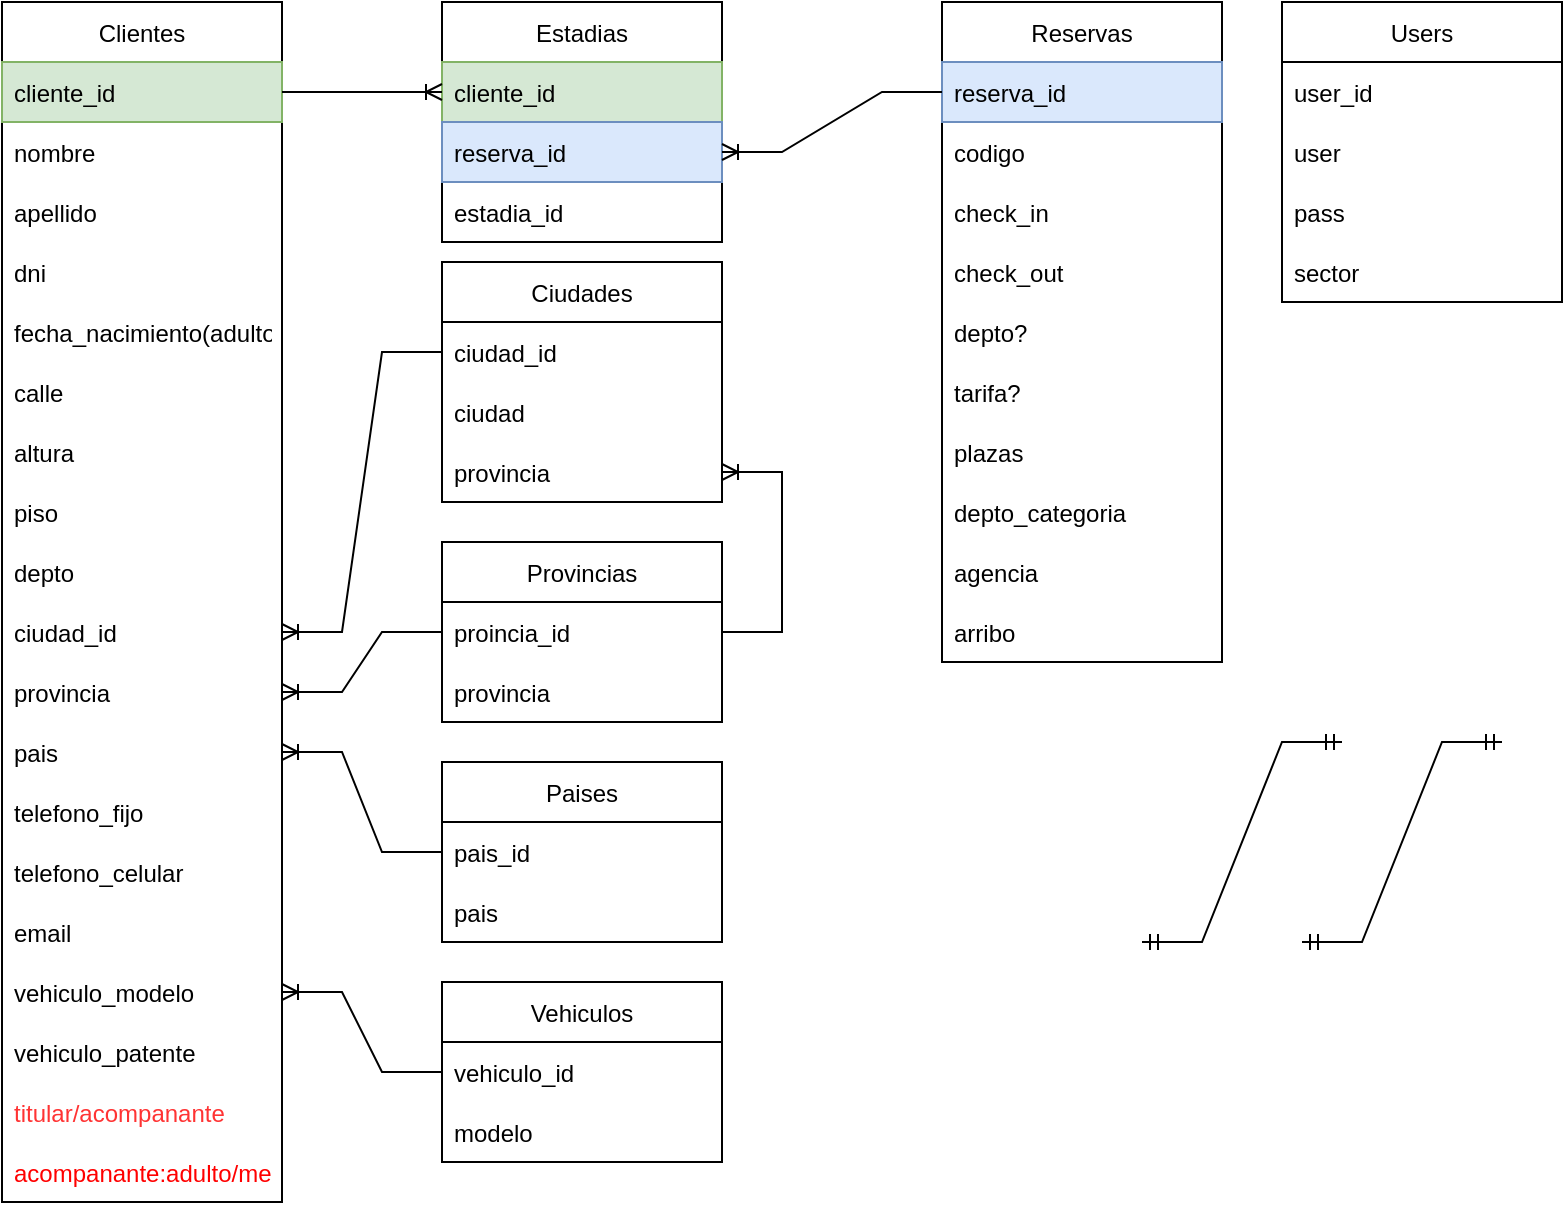 <mxfile version="16.2.7" type="github">
  <diagram id="nLNuDhBcxOulg_1jgsw2" name="Page-1">
    <mxGraphModel dx="1027" dy="571" grid="1" gridSize="10" guides="1" tooltips="1" connect="1" arrows="1" fold="1" page="1" pageScale="1" pageWidth="827" pageHeight="1169" math="0" shadow="0">
      <root>
        <mxCell id="0" />
        <mxCell id="1" parent="0" />
        <mxCell id="UxwG2nhsopdXGxE57FWr-1" value="Users" style="swimlane;fontStyle=0;childLayout=stackLayout;horizontal=1;startSize=30;horizontalStack=0;resizeParent=1;resizeParentMax=0;resizeLast=0;collapsible=1;marginBottom=0;" parent="1" vertex="1">
          <mxGeometry x="670" y="50" width="140" height="150" as="geometry" />
        </mxCell>
        <mxCell id="UxwG2nhsopdXGxE57FWr-2" value="user_id" style="text;strokeColor=none;fillColor=none;align=left;verticalAlign=middle;spacingLeft=4;spacingRight=4;overflow=hidden;points=[[0,0.5],[1,0.5]];portConstraint=eastwest;rotatable=0;" parent="UxwG2nhsopdXGxE57FWr-1" vertex="1">
          <mxGeometry y="30" width="140" height="30" as="geometry" />
        </mxCell>
        <mxCell id="UxwG2nhsopdXGxE57FWr-3" value="user" style="text;strokeColor=none;fillColor=none;align=left;verticalAlign=middle;spacingLeft=4;spacingRight=4;overflow=hidden;points=[[0,0.5],[1,0.5]];portConstraint=eastwest;rotatable=0;" parent="UxwG2nhsopdXGxE57FWr-1" vertex="1">
          <mxGeometry y="60" width="140" height="30" as="geometry" />
        </mxCell>
        <mxCell id="c3VO491BWAxaFFyi_meB-1" value="pass" style="text;strokeColor=none;fillColor=none;align=left;verticalAlign=middle;spacingLeft=4;spacingRight=4;overflow=hidden;points=[[0,0.5],[1,0.5]];portConstraint=eastwest;rotatable=0;" vertex="1" parent="UxwG2nhsopdXGxE57FWr-1">
          <mxGeometry y="90" width="140" height="30" as="geometry" />
        </mxCell>
        <mxCell id="UxwG2nhsopdXGxE57FWr-4" value="sector" style="text;strokeColor=none;fillColor=none;align=left;verticalAlign=middle;spacingLeft=4;spacingRight=4;overflow=hidden;points=[[0,0.5],[1,0.5]];portConstraint=eastwest;rotatable=0;" parent="UxwG2nhsopdXGxE57FWr-1" vertex="1">
          <mxGeometry y="120" width="140" height="30" as="geometry" />
        </mxCell>
        <mxCell id="UxwG2nhsopdXGxE57FWr-5" value="Reservas" style="swimlane;fontStyle=0;childLayout=stackLayout;horizontal=1;startSize=30;horizontalStack=0;resizeParent=1;resizeParentMax=0;resizeLast=0;collapsible=1;marginBottom=0;" parent="1" vertex="1">
          <mxGeometry x="500" y="50" width="140" height="330" as="geometry" />
        </mxCell>
        <mxCell id="UxwG2nhsopdXGxE57FWr-6" value="reserva_id" style="text;strokeColor=#6c8ebf;fillColor=#dae8fc;align=left;verticalAlign=middle;spacingLeft=4;spacingRight=4;overflow=hidden;points=[[0,0.5],[1,0.5]];portConstraint=eastwest;rotatable=0;" parent="UxwG2nhsopdXGxE57FWr-5" vertex="1">
          <mxGeometry y="30" width="140" height="30" as="geometry" />
        </mxCell>
        <mxCell id="UxwG2nhsopdXGxE57FWr-7" value="codigo" style="text;strokeColor=none;fillColor=none;align=left;verticalAlign=middle;spacingLeft=4;spacingRight=4;overflow=hidden;points=[[0,0.5],[1,0.5]];portConstraint=eastwest;rotatable=0;" parent="UxwG2nhsopdXGxE57FWr-5" vertex="1">
          <mxGeometry y="60" width="140" height="30" as="geometry" />
        </mxCell>
        <mxCell id="UxwG2nhsopdXGxE57FWr-31" value="check_in" style="text;strokeColor=none;fillColor=none;align=left;verticalAlign=middle;spacingLeft=4;spacingRight=4;overflow=hidden;points=[[0,0.5],[1,0.5]];portConstraint=eastwest;rotatable=0;" parent="UxwG2nhsopdXGxE57FWr-5" vertex="1">
          <mxGeometry y="90" width="140" height="30" as="geometry" />
        </mxCell>
        <mxCell id="UxwG2nhsopdXGxE57FWr-32" value="check_out" style="text;strokeColor=none;fillColor=none;align=left;verticalAlign=middle;spacingLeft=4;spacingRight=4;overflow=hidden;points=[[0,0.5],[1,0.5]];portConstraint=eastwest;rotatable=0;" parent="UxwG2nhsopdXGxE57FWr-5" vertex="1">
          <mxGeometry y="120" width="140" height="30" as="geometry" />
        </mxCell>
        <mxCell id="UxwG2nhsopdXGxE57FWr-8" value="depto?" style="text;strokeColor=none;fillColor=none;align=left;verticalAlign=middle;spacingLeft=4;spacingRight=4;overflow=hidden;points=[[0,0.5],[1,0.5]];portConstraint=eastwest;rotatable=0;" parent="UxwG2nhsopdXGxE57FWr-5" vertex="1">
          <mxGeometry y="150" width="140" height="30" as="geometry" />
        </mxCell>
        <mxCell id="UxwG2nhsopdXGxE57FWr-22" value="tarifa?" style="text;strokeColor=none;fillColor=none;align=left;verticalAlign=middle;spacingLeft=4;spacingRight=4;overflow=hidden;points=[[0,0.5],[1,0.5]];portConstraint=eastwest;rotatable=0;" parent="UxwG2nhsopdXGxE57FWr-5" vertex="1">
          <mxGeometry y="180" width="140" height="30" as="geometry" />
        </mxCell>
        <mxCell id="UxwG2nhsopdXGxE57FWr-34" value="plazas" style="text;strokeColor=none;fillColor=none;align=left;verticalAlign=middle;spacingLeft=4;spacingRight=4;overflow=hidden;points=[[0,0.5],[1,0.5]];portConstraint=eastwest;rotatable=0;" parent="UxwG2nhsopdXGxE57FWr-5" vertex="1">
          <mxGeometry y="210" width="140" height="30" as="geometry" />
        </mxCell>
        <mxCell id="UxwG2nhsopdXGxE57FWr-35" value="depto_categoria" style="text;strokeColor=none;fillColor=none;align=left;verticalAlign=middle;spacingLeft=4;spacingRight=4;overflow=hidden;points=[[0,0.5],[1,0.5]];portConstraint=eastwest;rotatable=0;" parent="UxwG2nhsopdXGxE57FWr-5" vertex="1">
          <mxGeometry y="240" width="140" height="30" as="geometry" />
        </mxCell>
        <mxCell id="UxwG2nhsopdXGxE57FWr-36" value="agencia" style="text;strokeColor=none;fillColor=none;align=left;verticalAlign=middle;spacingLeft=4;spacingRight=4;overflow=hidden;points=[[0,0.5],[1,0.5]];portConstraint=eastwest;rotatable=0;" parent="UxwG2nhsopdXGxE57FWr-5" vertex="1">
          <mxGeometry y="270" width="140" height="30" as="geometry" />
        </mxCell>
        <mxCell id="c3VO491BWAxaFFyi_meB-35" value="arribo" style="text;strokeColor=none;fillColor=none;align=left;verticalAlign=middle;spacingLeft=4;spacingRight=4;overflow=hidden;points=[[0,0.5],[1,0.5]];portConstraint=eastwest;rotatable=0;" vertex="1" parent="UxwG2nhsopdXGxE57FWr-5">
          <mxGeometry y="300" width="140" height="30" as="geometry" />
        </mxCell>
        <mxCell id="UxwG2nhsopdXGxE57FWr-9" value="Clientes" style="swimlane;fontStyle=0;childLayout=stackLayout;horizontal=1;startSize=30;horizontalStack=0;resizeParent=1;resizeParentMax=0;resizeLast=0;collapsible=1;marginBottom=0;" parent="1" vertex="1">
          <mxGeometry x="30" y="50" width="140" height="600" as="geometry" />
        </mxCell>
        <mxCell id="UxwG2nhsopdXGxE57FWr-10" value="cliente_id" style="text;strokeColor=#82b366;fillColor=#d5e8d4;align=left;verticalAlign=middle;spacingLeft=4;spacingRight=4;overflow=hidden;points=[[0,0.5],[1,0.5]];portConstraint=eastwest;rotatable=0;" parent="UxwG2nhsopdXGxE57FWr-9" vertex="1">
          <mxGeometry y="30" width="140" height="30" as="geometry" />
        </mxCell>
        <mxCell id="UxwG2nhsopdXGxE57FWr-11" value="nombre" style="text;strokeColor=none;fillColor=none;align=left;verticalAlign=middle;spacingLeft=4;spacingRight=4;overflow=hidden;points=[[0,0.5],[1,0.5]];portConstraint=eastwest;rotatable=0;" parent="UxwG2nhsopdXGxE57FWr-9" vertex="1">
          <mxGeometry y="60" width="140" height="30" as="geometry" />
        </mxCell>
        <mxCell id="UxwG2nhsopdXGxE57FWr-12" value="apellido" style="text;strokeColor=none;fillColor=none;align=left;verticalAlign=middle;spacingLeft=4;spacingRight=4;overflow=hidden;points=[[0,0.5],[1,0.5]];portConstraint=eastwest;rotatable=0;" parent="UxwG2nhsopdXGxE57FWr-9" vertex="1">
          <mxGeometry y="90" width="140" height="30" as="geometry" />
        </mxCell>
        <mxCell id="UxwG2nhsopdXGxE57FWr-23" value="dni" style="text;strokeColor=none;fillColor=none;align=left;verticalAlign=middle;spacingLeft=4;spacingRight=4;overflow=hidden;points=[[0,0.5],[1,0.5]];portConstraint=eastwest;rotatable=0;" parent="UxwG2nhsopdXGxE57FWr-9" vertex="1">
          <mxGeometry y="120" width="140" height="30" as="geometry" />
        </mxCell>
        <mxCell id="UxwG2nhsopdXGxE57FWr-24" value="fecha_nacimiento(adulto/menor)" style="text;strokeColor=none;fillColor=none;align=left;verticalAlign=middle;spacingLeft=4;spacingRight=4;overflow=hidden;points=[[0,0.5],[1,0.5]];portConstraint=eastwest;rotatable=0;" parent="UxwG2nhsopdXGxE57FWr-9" vertex="1">
          <mxGeometry y="150" width="140" height="30" as="geometry" />
        </mxCell>
        <mxCell id="UxwG2nhsopdXGxE57FWr-26" value="calle" style="text;strokeColor=none;fillColor=none;align=left;verticalAlign=middle;spacingLeft=4;spacingRight=4;overflow=hidden;points=[[0,0.5],[1,0.5]];portConstraint=eastwest;rotatable=0;" parent="UxwG2nhsopdXGxE57FWr-9" vertex="1">
          <mxGeometry y="180" width="140" height="30" as="geometry" />
        </mxCell>
        <mxCell id="UxwG2nhsopdXGxE57FWr-27" value="altura" style="text;strokeColor=none;fillColor=none;align=left;verticalAlign=middle;spacingLeft=4;spacingRight=4;overflow=hidden;points=[[0,0.5],[1,0.5]];portConstraint=eastwest;rotatable=0;" parent="UxwG2nhsopdXGxE57FWr-9" vertex="1">
          <mxGeometry y="210" width="140" height="30" as="geometry" />
        </mxCell>
        <mxCell id="c3VO491BWAxaFFyi_meB-2" value="piso" style="text;strokeColor=none;fillColor=none;align=left;verticalAlign=middle;spacingLeft=4;spacingRight=4;overflow=hidden;points=[[0,0.5],[1,0.5]];portConstraint=eastwest;rotatable=0;" vertex="1" parent="UxwG2nhsopdXGxE57FWr-9">
          <mxGeometry y="240" width="140" height="30" as="geometry" />
        </mxCell>
        <mxCell id="UxwG2nhsopdXGxE57FWr-28" value="depto" style="text;strokeColor=none;fillColor=none;align=left;verticalAlign=middle;spacingLeft=4;spacingRight=4;overflow=hidden;points=[[0,0.5],[1,0.5]];portConstraint=eastwest;rotatable=0;" parent="UxwG2nhsopdXGxE57FWr-9" vertex="1">
          <mxGeometry y="270" width="140" height="30" as="geometry" />
        </mxCell>
        <mxCell id="UxwG2nhsopdXGxE57FWr-29" value="ciudad_id" style="text;strokeColor=none;fillColor=none;align=left;verticalAlign=middle;spacingLeft=4;spacingRight=4;overflow=hidden;points=[[0,0.5],[1,0.5]];portConstraint=eastwest;rotatable=0;" parent="UxwG2nhsopdXGxE57FWr-9" vertex="1">
          <mxGeometry y="300" width="140" height="30" as="geometry" />
        </mxCell>
        <mxCell id="c3VO491BWAxaFFyi_meB-3" value="provincia" style="text;strokeColor=none;fillColor=none;align=left;verticalAlign=middle;spacingLeft=4;spacingRight=4;overflow=hidden;points=[[0,0.5],[1,0.5]];portConstraint=eastwest;rotatable=0;" vertex="1" parent="UxwG2nhsopdXGxE57FWr-9">
          <mxGeometry y="330" width="140" height="30" as="geometry" />
        </mxCell>
        <mxCell id="c3VO491BWAxaFFyi_meB-4" value="pais" style="text;strokeColor=none;fillColor=none;align=left;verticalAlign=middle;spacingLeft=4;spacingRight=4;overflow=hidden;points=[[0,0.5],[1,0.5]];portConstraint=eastwest;rotatable=0;" vertex="1" parent="UxwG2nhsopdXGxE57FWr-9">
          <mxGeometry y="360" width="140" height="30" as="geometry" />
        </mxCell>
        <mxCell id="c3VO491BWAxaFFyi_meB-5" value="telefono_fijo" style="text;strokeColor=none;fillColor=none;align=left;verticalAlign=middle;spacingLeft=4;spacingRight=4;overflow=hidden;points=[[0,0.5],[1,0.5]];portConstraint=eastwest;rotatable=0;" vertex="1" parent="UxwG2nhsopdXGxE57FWr-9">
          <mxGeometry y="390" width="140" height="30" as="geometry" />
        </mxCell>
        <mxCell id="c3VO491BWAxaFFyi_meB-6" value="telefono_celular" style="text;strokeColor=none;fillColor=none;align=left;verticalAlign=middle;spacingLeft=4;spacingRight=4;overflow=hidden;points=[[0,0.5],[1,0.5]];portConstraint=eastwest;rotatable=0;" vertex="1" parent="UxwG2nhsopdXGxE57FWr-9">
          <mxGeometry y="420" width="140" height="30" as="geometry" />
        </mxCell>
        <mxCell id="c3VO491BWAxaFFyi_meB-7" value="email" style="text;strokeColor=none;fillColor=none;align=left;verticalAlign=middle;spacingLeft=4;spacingRight=4;overflow=hidden;points=[[0,0.5],[1,0.5]];portConstraint=eastwest;rotatable=0;" vertex="1" parent="UxwG2nhsopdXGxE57FWr-9">
          <mxGeometry y="450" width="140" height="30" as="geometry" />
        </mxCell>
        <mxCell id="c3VO491BWAxaFFyi_meB-11" value="vehiculo_modelo" style="text;strokeColor=none;fillColor=none;align=left;verticalAlign=middle;spacingLeft=4;spacingRight=4;overflow=hidden;points=[[0,0.5],[1,0.5]];portConstraint=eastwest;rotatable=0;" vertex="1" parent="UxwG2nhsopdXGxE57FWr-9">
          <mxGeometry y="480" width="140" height="30" as="geometry" />
        </mxCell>
        <mxCell id="c3VO491BWAxaFFyi_meB-12" value="vehiculo_patente" style="text;strokeColor=none;fillColor=none;align=left;verticalAlign=middle;spacingLeft=4;spacingRight=4;overflow=hidden;points=[[0,0.5],[1,0.5]];portConstraint=eastwest;rotatable=0;" vertex="1" parent="UxwG2nhsopdXGxE57FWr-9">
          <mxGeometry y="510" width="140" height="30" as="geometry" />
        </mxCell>
        <mxCell id="c3VO491BWAxaFFyi_meB-8" value="titular/acompanante" style="text;align=left;verticalAlign=middle;spacingLeft=4;spacingRight=4;overflow=hidden;points=[[0,0.5],[1,0.5]];portConstraint=eastwest;rotatable=0;fontColor=#FF3333;" vertex="1" parent="UxwG2nhsopdXGxE57FWr-9">
          <mxGeometry y="540" width="140" height="30" as="geometry" />
        </mxCell>
        <mxCell id="c3VO491BWAxaFFyi_meB-9" value="acompanante:adulto/menor" style="text;strokeColor=none;fillColor=none;align=left;verticalAlign=middle;spacingLeft=4;spacingRight=4;overflow=hidden;points=[[0,0.5],[1,0.5]];portConstraint=eastwest;rotatable=0;fontColor=#FF0000;" vertex="1" parent="UxwG2nhsopdXGxE57FWr-9">
          <mxGeometry y="570" width="140" height="30" as="geometry" />
        </mxCell>
        <mxCell id="UxwG2nhsopdXGxE57FWr-13" value="Estadias" style="swimlane;fontStyle=0;childLayout=stackLayout;horizontal=1;startSize=30;horizontalStack=0;resizeParent=1;resizeParentMax=0;resizeLast=0;collapsible=1;marginBottom=0;" parent="1" vertex="1">
          <mxGeometry x="250" y="50" width="140" height="120" as="geometry" />
        </mxCell>
        <mxCell id="UxwG2nhsopdXGxE57FWr-14" value="cliente_id" style="text;strokeColor=#82b366;fillColor=#d5e8d4;align=left;verticalAlign=middle;spacingLeft=4;spacingRight=4;overflow=hidden;points=[[0,0.5],[1,0.5]];portConstraint=eastwest;rotatable=0;" parent="UxwG2nhsopdXGxE57FWr-13" vertex="1">
          <mxGeometry y="30" width="140" height="30" as="geometry" />
        </mxCell>
        <mxCell id="UxwG2nhsopdXGxE57FWr-15" value="reserva_id" style="text;strokeColor=#6c8ebf;fillColor=#dae8fc;align=left;verticalAlign=middle;spacingLeft=4;spacingRight=4;overflow=hidden;points=[[0,0.5],[1,0.5]];portConstraint=eastwest;rotatable=0;" parent="UxwG2nhsopdXGxE57FWr-13" vertex="1">
          <mxGeometry y="60" width="140" height="30" as="geometry" />
        </mxCell>
        <mxCell id="UxwG2nhsopdXGxE57FWr-25" value="estadia_id" style="text;strokeColor=none;fillColor=none;align=left;verticalAlign=middle;spacingLeft=4;spacingRight=4;overflow=hidden;points=[[0,0.5],[1,0.5]];portConstraint=eastwest;rotatable=0;dashed=1;labelBorderColor=none;" parent="UxwG2nhsopdXGxE57FWr-13" vertex="1">
          <mxGeometry y="90" width="140" height="30" as="geometry" />
        </mxCell>
        <mxCell id="UxwG2nhsopdXGxE57FWr-20" value="" style="edgeStyle=entityRelationEdgeStyle;fontSize=12;html=1;endArrow=ERoneToMany;rounded=0;" parent="1" source="UxwG2nhsopdXGxE57FWr-6" target="UxwG2nhsopdXGxE57FWr-15" edge="1">
          <mxGeometry width="100" height="100" relative="1" as="geometry">
            <mxPoint x="490" y="630" as="sourcePoint" />
            <mxPoint x="590" y="530" as="targetPoint" />
          </mxGeometry>
        </mxCell>
        <mxCell id="UxwG2nhsopdXGxE57FWr-21" value="" style="edgeStyle=entityRelationEdgeStyle;fontSize=12;html=1;endArrow=ERoneToMany;rounded=0;" parent="1" source="UxwG2nhsopdXGxE57FWr-10" target="UxwG2nhsopdXGxE57FWr-14" edge="1">
          <mxGeometry width="100" height="100" relative="1" as="geometry">
            <mxPoint x="280" y="600" as="sourcePoint" />
            <mxPoint x="330" y="480" as="targetPoint" />
          </mxGeometry>
        </mxCell>
        <mxCell id="c3VO491BWAxaFFyi_meB-15" value="Vehiculos" style="swimlane;fontStyle=0;childLayout=stackLayout;horizontal=1;startSize=30;horizontalStack=0;resizeParent=1;resizeParentMax=0;resizeLast=0;collapsible=1;marginBottom=0;labelBorderColor=none;fontColor=#000000;strokeColor=default;fillColor=none;" vertex="1" parent="1">
          <mxGeometry x="250" y="540" width="140" height="90" as="geometry" />
        </mxCell>
        <mxCell id="c3VO491BWAxaFFyi_meB-18" value="vehiculo_id" style="text;strokeColor=none;fillColor=none;align=left;verticalAlign=middle;spacingLeft=4;spacingRight=4;overflow=hidden;points=[[0,0.5],[1,0.5]];portConstraint=eastwest;rotatable=0;labelBorderColor=none;fontColor=#000000;" vertex="1" parent="c3VO491BWAxaFFyi_meB-15">
          <mxGeometry y="30" width="140" height="30" as="geometry" />
        </mxCell>
        <mxCell id="c3VO491BWAxaFFyi_meB-19" value="modelo" style="text;strokeColor=none;fillColor=none;align=left;verticalAlign=middle;spacingLeft=4;spacingRight=4;overflow=hidden;points=[[0,0.5],[1,0.5]];portConstraint=eastwest;rotatable=0;labelBorderColor=none;fontColor=#000000;" vertex="1" parent="c3VO491BWAxaFFyi_meB-15">
          <mxGeometry y="60" width="140" height="30" as="geometry" />
        </mxCell>
        <mxCell id="c3VO491BWAxaFFyi_meB-22" value="Paises" style="swimlane;fontStyle=0;childLayout=stackLayout;horizontal=1;startSize=30;horizontalStack=0;resizeParent=1;resizeParentMax=0;resizeLast=0;collapsible=1;marginBottom=0;labelBorderColor=none;fontColor=#000000;strokeColor=default;fillColor=none;" vertex="1" parent="1">
          <mxGeometry x="250" y="430" width="140" height="90" as="geometry" />
        </mxCell>
        <mxCell id="c3VO491BWAxaFFyi_meB-23" value="pais_id    " style="text;strokeColor=none;fillColor=none;align=left;verticalAlign=middle;spacingLeft=4;spacingRight=4;overflow=hidden;points=[[0,0.5],[1,0.5]];portConstraint=eastwest;rotatable=0;labelBorderColor=none;fontColor=#000000;" vertex="1" parent="c3VO491BWAxaFFyi_meB-22">
          <mxGeometry y="30" width="140" height="30" as="geometry" />
        </mxCell>
        <mxCell id="c3VO491BWAxaFFyi_meB-24" value="pais" style="text;strokeColor=none;fillColor=none;align=left;verticalAlign=middle;spacingLeft=4;spacingRight=4;overflow=hidden;points=[[0,0.5],[1,0.5]];portConstraint=eastwest;rotatable=0;labelBorderColor=none;fontColor=#000000;" vertex="1" parent="c3VO491BWAxaFFyi_meB-22">
          <mxGeometry y="60" width="140" height="30" as="geometry" />
        </mxCell>
        <mxCell id="c3VO491BWAxaFFyi_meB-26" value="Provincias" style="swimlane;fontStyle=0;childLayout=stackLayout;horizontal=1;startSize=30;horizontalStack=0;resizeParent=1;resizeParentMax=0;resizeLast=0;collapsible=1;marginBottom=0;labelBorderColor=none;fontColor=#000000;strokeColor=default;fillColor=none;" vertex="1" parent="1">
          <mxGeometry x="250" y="320" width="140" height="90" as="geometry" />
        </mxCell>
        <mxCell id="c3VO491BWAxaFFyi_meB-27" value="proincia_id" style="text;strokeColor=none;fillColor=none;align=left;verticalAlign=middle;spacingLeft=4;spacingRight=4;overflow=hidden;points=[[0,0.5],[1,0.5]];portConstraint=eastwest;rotatable=0;labelBorderColor=none;fontColor=#000000;" vertex="1" parent="c3VO491BWAxaFFyi_meB-26">
          <mxGeometry y="30" width="140" height="30" as="geometry" />
        </mxCell>
        <mxCell id="c3VO491BWAxaFFyi_meB-28" value="provincia" style="text;strokeColor=none;fillColor=none;align=left;verticalAlign=middle;spacingLeft=4;spacingRight=4;overflow=hidden;points=[[0,0.5],[1,0.5]];portConstraint=eastwest;rotatable=0;labelBorderColor=none;fontColor=#000000;" vertex="1" parent="c3VO491BWAxaFFyi_meB-26">
          <mxGeometry y="60" width="140" height="30" as="geometry" />
        </mxCell>
        <mxCell id="c3VO491BWAxaFFyi_meB-30" value="Ciudades" style="swimlane;fontStyle=0;childLayout=stackLayout;horizontal=1;startSize=30;horizontalStack=0;resizeParent=1;resizeParentMax=0;resizeLast=0;collapsible=1;marginBottom=0;labelBorderColor=none;fontColor=#000000;strokeColor=default;fillColor=none;" vertex="1" parent="1">
          <mxGeometry x="250" y="180" width="140" height="120" as="geometry" />
        </mxCell>
        <mxCell id="c3VO491BWAxaFFyi_meB-31" value="ciudad_id" style="text;strokeColor=none;fillColor=none;align=left;verticalAlign=middle;spacingLeft=4;spacingRight=4;overflow=hidden;points=[[0,0.5],[1,0.5]];portConstraint=eastwest;rotatable=0;labelBorderColor=none;fontColor=#000000;" vertex="1" parent="c3VO491BWAxaFFyi_meB-30">
          <mxGeometry y="30" width="140" height="30" as="geometry" />
        </mxCell>
        <mxCell id="c3VO491BWAxaFFyi_meB-32" value="ciudad" style="text;strokeColor=none;fillColor=none;align=left;verticalAlign=middle;spacingLeft=4;spacingRight=4;overflow=hidden;points=[[0,0.5],[1,0.5]];portConstraint=eastwest;rotatable=0;labelBorderColor=none;fontColor=#000000;" vertex="1" parent="c3VO491BWAxaFFyi_meB-30">
          <mxGeometry y="60" width="140" height="30" as="geometry" />
        </mxCell>
        <mxCell id="c3VO491BWAxaFFyi_meB-33" value="provincia" style="text;strokeColor=none;fillColor=none;align=left;verticalAlign=middle;spacingLeft=4;spacingRight=4;overflow=hidden;points=[[0,0.5],[1,0.5]];portConstraint=eastwest;rotatable=0;labelBorderColor=none;fontColor=#000000;" vertex="1" parent="c3VO491BWAxaFFyi_meB-30">
          <mxGeometry y="90" width="140" height="30" as="geometry" />
        </mxCell>
        <mxCell id="c3VO491BWAxaFFyi_meB-37" value="" style="edgeStyle=entityRelationEdgeStyle;fontSize=12;html=1;endArrow=ERoneToMany;rounded=0;fontColor=#000000;" edge="1" parent="1" source="c3VO491BWAxaFFyi_meB-18" target="c3VO491BWAxaFFyi_meB-11">
          <mxGeometry width="100" height="100" relative="1" as="geometry">
            <mxPoint x="500" y="620" as="sourcePoint" />
            <mxPoint x="220" y="630" as="targetPoint" />
          </mxGeometry>
        </mxCell>
        <mxCell id="c3VO491BWAxaFFyi_meB-41" value="" style="edgeStyle=entityRelationEdgeStyle;fontSize=12;html=1;endArrow=ERmandOne;startArrow=ERmandOne;rounded=0;fontColor=#000000;" edge="1" parent="1">
          <mxGeometry width="100" height="100" relative="1" as="geometry">
            <mxPoint x="680" y="520" as="sourcePoint" />
            <mxPoint x="780" y="420" as="targetPoint" />
          </mxGeometry>
        </mxCell>
        <mxCell id="c3VO491BWAxaFFyi_meB-43" value="" style="edgeStyle=entityRelationEdgeStyle;fontSize=12;html=1;endArrow=ERmandOne;startArrow=ERmandOne;rounded=0;fontColor=#000000;" edge="1" parent="1">
          <mxGeometry width="100" height="100" relative="1" as="geometry">
            <mxPoint x="600" y="520" as="sourcePoint" />
            <mxPoint x="700" y="420" as="targetPoint" />
          </mxGeometry>
        </mxCell>
        <mxCell id="c3VO491BWAxaFFyi_meB-44" value="" style="edgeStyle=entityRelationEdgeStyle;fontSize=12;html=1;endArrow=ERoneToMany;rounded=0;fontColor=#000000;" edge="1" parent="1" source="c3VO491BWAxaFFyi_meB-31" target="UxwG2nhsopdXGxE57FWr-29">
          <mxGeometry width="100" height="100" relative="1" as="geometry">
            <mxPoint x="410" y="490" as="sourcePoint" />
            <mxPoint x="210" y="190" as="targetPoint" />
          </mxGeometry>
        </mxCell>
        <mxCell id="c3VO491BWAxaFFyi_meB-46" value="" style="edgeStyle=entityRelationEdgeStyle;fontSize=12;html=1;endArrow=ERoneToMany;rounded=0;fontColor=#000000;" edge="1" parent="1" source="c3VO491BWAxaFFyi_meB-27" target="c3VO491BWAxaFFyi_meB-3">
          <mxGeometry width="100" height="100" relative="1" as="geometry">
            <mxPoint x="420" y="500" as="sourcePoint" />
            <mxPoint x="520" y="400" as="targetPoint" />
          </mxGeometry>
        </mxCell>
        <mxCell id="c3VO491BWAxaFFyi_meB-47" value="" style="edgeStyle=entityRelationEdgeStyle;fontSize=12;html=1;endArrow=ERoneToMany;rounded=0;fontColor=#000000;" edge="1" parent="1" source="c3VO491BWAxaFFyi_meB-23" target="c3VO491BWAxaFFyi_meB-4">
          <mxGeometry width="100" height="100" relative="1" as="geometry">
            <mxPoint x="400" y="320" as="sourcePoint" />
            <mxPoint x="500" y="220" as="targetPoint" />
          </mxGeometry>
        </mxCell>
        <mxCell id="c3VO491BWAxaFFyi_meB-48" value="" style="edgeStyle=entityRelationEdgeStyle;fontSize=12;html=1;endArrow=ERoneToMany;rounded=0;fontColor=#000000;" edge="1" parent="1" source="c3VO491BWAxaFFyi_meB-27" target="c3VO491BWAxaFFyi_meB-33">
          <mxGeometry width="100" height="100" relative="1" as="geometry">
            <mxPoint x="414" y="490" as="sourcePoint" />
            <mxPoint x="514" y="390" as="targetPoint" />
          </mxGeometry>
        </mxCell>
      </root>
    </mxGraphModel>
  </diagram>
</mxfile>
